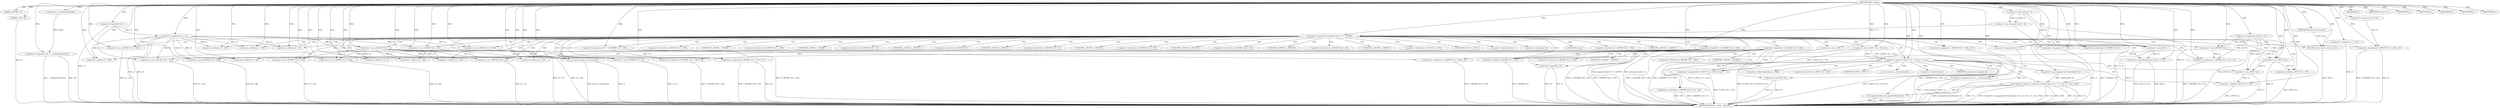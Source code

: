 digraph tftp_connect {  
"1000117" [label = "(METHOD,tftp_connect)" ]
"1000329" [label = "(METHOD_RETURN,__int64 __fastcall)" ]
"1000118" [label = "(PARAM,_QWORD *a1)" ]
"1000119" [label = "(PARAM,_BYTE *a2)" ]
"1000137" [label = "(<operator>.assignment,v18 = __readfsqword(0x28u))" ]
"1000139" [label = "(__readfsqword,__readfsqword(0x28u))" ]
"1000141" [label = "(<operator>.assignment,a1[167] = v3)" ]
"1000147" [label = "(<operator>.logicalNot,!v3)" ]
"1000149" [label = "(IDENTIFIER,L,)" ]
"1000150" [label = "(<operator>.assignment,v4 = v3)" ]
"1000154" [label = "(IDENTIFIER,v5,if ( v5 ))" ]
"1000156" [label = "(IDENTIFIER,L,)" ]
"1000158" [label = "(<operator>.greaterThan,(unsigned int)(v5 - 8) > 0xFFB0)" ]
"1000159" [label = "(<operator>.cast,(unsigned int)(v5 - 8))" ]
"1000161" [label = "(<operator>.subtraction,v5 - 8)" ]
"1000165" [label = "(RETURN,return result;,return result;)" ]
"1000166" [label = "(IDENTIFIER,result,return result;)" ]
"1000167" [label = "(<operator>.assignment,v7 = 512)" ]
"1000171" [label = "(<operator>.greaterEqualsThan,(int)v5 >= 512)" ]
"1000172" [label = "(<operator>.cast,(int)v5)" ]
"1000178" [label = "(<operator>.assignment,v6 = 512)" ]
"1000181" [label = "(<operator>.assignment,v7 = 512)" ]
"1000185" [label = "(<operator>.logicalNot,!*(_QWORD *)(v4 + 352))" ]
"1000187" [label = "(<operator>.cast,(_QWORD *)(v4 + 352))" ]
"1000189" [label = "(<operator>.addition,v4 + 352)" ]
"1000193" [label = "(<operator>.assignment,*(_QWORD *)(v4 + 352) = v8)" ]
"1000195" [label = "(<operator>.cast,(_QWORD *)(v4 + 352))" ]
"1000197" [label = "(<operator>.addition,v4 + 352)" ]
"1000202" [label = "(<operator>.logicalNot,!v8)" ]
"1000204" [label = "(IDENTIFIER,L,)" ]
"1000206" [label = "(<operator>.logicalNot,!*(_QWORD *)(v4 + 360))" ]
"1000208" [label = "(<operator>.cast,(_QWORD *)(v4 + 360))" ]
"1000210" [label = "(<operator>.addition,v4 + 360)" ]
"1000214" [label = "(<operator>.assignment,*(_QWORD *)(v4 + 360) = v9)" ]
"1000216" [label = "(<operator>.cast,(_QWORD *)(v4 + 360))" ]
"1000218" [label = "(<operator>.addition,v4 + 360)" ]
"1000223" [label = "(<operator>.logicalNot,!v9)" ]
"1000225" [label = "(IDENTIFIER,L,)" ]
"1000226" [label = "(<operator>.assignment,v10 = *((_DWORD *)a1 + 156))" ]
"1000229" [label = "(<operator>.addition,(_DWORD *)a1 + 156)" ]
"1000230" [label = "(<operator>.cast,(_DWORD *)a1)" ]
"1000234" [label = "(<operator>.assignment,*(_QWORD *)(v4 + 16) = a1)" ]
"1000236" [label = "(<operator>.cast,(_QWORD *)(v4 + 16))" ]
"1000238" [label = "(<operator>.addition,v4 + 16)" ]
"1000242" [label = "(<operator>.assignment,*(_DWORD *)v4 = 0)" ]
"1000244" [label = "(<operator>.cast,(_DWORD *)v4)" ]
"1000248" [label = "(<operator>.assignment,*(_DWORD *)(v4 + 8) = -100)" ]
"1000250" [label = "(<operator>.cast,(_DWORD *)(v4 + 8))" ]
"1000252" [label = "(<operator>.addition,v4 + 8)" ]
"1000255" [label = "(<operator>.minus,-100)" ]
"1000257" [label = "(<operator>.assignment,*(_DWORD *)(v4 + 340) = 512)" ]
"1000259" [label = "(<operator>.cast,(_DWORD *)(v4 + 340))" ]
"1000261" [label = "(<operator>.addition,v4 + 340)" ]
"1000265" [label = "(<operator>.assignment,*(_DWORD *)(v4 + 344) = v6)" ]
"1000267" [label = "(<operator>.cast,(_DWORD *)(v4 + 344))" ]
"1000269" [label = "(<operator>.addition,v4 + 344)" ]
"1000273" [label = "(<operator>.assignment,*(_DWORD *)(v4 + 24) = v10)" ]
"1000275" [label = "(<operator>.cast,(_DWORD *)(v4 + 24))" ]
"1000277" [label = "(<operator>.addition,v4 + 24)" ]
"1000281" [label = "(tftp_set_timeouts,tftp_set_timeouts(v4))" ]
"1000284" [label = "(<operator>.equals,(*((_BYTE *)a1 + 951) & 2) == 0)" ]
"1000285" [label = "(<operator>.and,*((_BYTE *)a1 + 951) & 2)" ]
"1000287" [label = "(<operator>.addition,(_BYTE *)a1 + 951)" ]
"1000288" [label = "(<operator>.cast,(_BYTE *)a1)" ]
"1000296" [label = "(<operator>.assignment,v12 = __errno_location())" ]
"1000299" [label = "(Curl_failf,Curl_failf(*a1, (unsigned int)\"bind() failed; %s\", v13, v14, v15, v16, v17[0]))" ]
"1000302" [label = "(<operator>.cast,(unsigned int)\"bind() failed; %s\")" ]
"1000312" [label = "(IDENTIFIER,L,)" ]
"1000313" [label = "(<operators>.assignmentOr,*((_BYTE *)a1 + 951) |= 2u)" ]
"1000315" [label = "(<operator>.addition,(_BYTE *)a1 + 951)" ]
"1000316" [label = "(<operator>.cast,(_BYTE *)a1)" ]
"1000321" [label = "(Curl_pgrsStartNow,Curl_pgrsStartNow(*a1))" ]
"1000324" [label = "(<operator>.assignment,*a2 = 1)" ]
"1000328" [label = "(IDENTIFIER,L,)" ]
"1000173" [label = "(UNKNOWN,int,int)" ]
"1000186" [label = "(<operator>.indirection,*(_QWORD *)(v4 + 352))" ]
"1000188" [label = "(UNKNOWN,_QWORD *,_QWORD *)" ]
"1000194" [label = "(<operator>.indirection,*(_QWORD *)(v4 + 352))" ]
"1000196" [label = "(UNKNOWN,_QWORD *,_QWORD *)" ]
"1000207" [label = "(<operator>.indirection,*(_QWORD *)(v4 + 360))" ]
"1000209" [label = "(UNKNOWN,_QWORD *,_QWORD *)" ]
"1000215" [label = "(<operator>.indirection,*(_QWORD *)(v4 + 360))" ]
"1000217" [label = "(UNKNOWN,_QWORD *,_QWORD *)" ]
"1000228" [label = "(<operator>.indirection,*((_DWORD *)a1 + 156))" ]
"1000231" [label = "(UNKNOWN,_DWORD *,_DWORD *)" ]
"1000235" [label = "(<operator>.indirection,*(_QWORD *)(v4 + 16))" ]
"1000237" [label = "(UNKNOWN,_QWORD *,_QWORD *)" ]
"1000243" [label = "(<operator>.indirection,*(_DWORD *)v4)" ]
"1000245" [label = "(UNKNOWN,_DWORD *,_DWORD *)" ]
"1000249" [label = "(<operator>.indirection,*(_DWORD *)(v4 + 8))" ]
"1000251" [label = "(UNKNOWN,_DWORD *,_DWORD *)" ]
"1000258" [label = "(<operator>.indirection,*(_DWORD *)(v4 + 340))" ]
"1000260" [label = "(UNKNOWN,_DWORD *,_DWORD *)" ]
"1000266" [label = "(<operator>.indirection,*(_DWORD *)(v4 + 344))" ]
"1000268" [label = "(UNKNOWN,_DWORD *,_DWORD *)" ]
"1000274" [label = "(<operator>.indirection,*(_DWORD *)(v4 + 24))" ]
"1000276" [label = "(UNKNOWN,_DWORD *,_DWORD *)" ]
"1000286" [label = "(<operator>.indirection,*((_BYTE *)a1 + 951))" ]
"1000289" [label = "(UNKNOWN,_BYTE *,_BYTE *)" ]
"1000298" [label = "(__errno_location,__errno_location())" ]
"1000300" [label = "(<operator>.indirection,*a1)" ]
"1000303" [label = "(UNKNOWN,unsigned int,unsigned int)" ]
"1000309" [label = "(<operator>.indirectIndexAccess,v17[0])" ]
"1000314" [label = "(<operator>.indirection,*((_BYTE *)a1 + 951))" ]
"1000317" [label = "(UNKNOWN,_BYTE *,_BYTE *)" ]
"1000322" [label = "(<operator>.indirection,*a1)" ]
"1000325" [label = "(<operator>.indirection,*a2)" ]
  "1000315" -> "1000329"  [ label = "DDG: (_BYTE *)a1"] 
  "1000137" -> "1000329"  [ label = "DDG: v18"] 
  "1000242" -> "1000329"  [ label = "DDG: *(_DWORD *)v4"] 
  "1000159" -> "1000329"  [ label = "DDG: v5 - 8"] 
  "1000216" -> "1000329"  [ label = "DDG: v4 + 360"] 
  "1000193" -> "1000329"  [ label = "DDG: *(_QWORD *)(v4 + 352)"] 
  "1000299" -> "1000329"  [ label = "DDG: v15"] 
  "1000321" -> "1000329"  [ label = "DDG: *a1"] 
  "1000202" -> "1000329"  [ label = "DDG: v8"] 
  "1000137" -> "1000329"  [ label = "DDG: __readfsqword(0x28u)"] 
  "1000223" -> "1000329"  [ label = "DDG: !v9"] 
  "1000324" -> "1000329"  [ label = "DDG: *a2"] 
  "1000187" -> "1000329"  [ label = "DDG: v4 + 352"] 
  "1000172" -> "1000329"  [ label = "DDG: v5"] 
  "1000321" -> "1000329"  [ label = "DDG: Curl_pgrsStartNow(*a1)"] 
  "1000267" -> "1000329"  [ label = "DDG: v4 + 344"] 
  "1000299" -> "1000329"  [ label = "DDG: v16"] 
  "1000257" -> "1000329"  [ label = "DDG: *(_DWORD *)(v4 + 340)"] 
  "1000141" -> "1000329"  [ label = "DDG: a1[167]"] 
  "1000229" -> "1000329"  [ label = "DDG: (_DWORD *)a1"] 
  "1000288" -> "1000329"  [ label = "DDG: a1"] 
  "1000150" -> "1000329"  [ label = "DDG: v3"] 
  "1000296" -> "1000329"  [ label = "DDG: __errno_location()"] 
  "1000265" -> "1000329"  [ label = "DDG: v6"] 
  "1000273" -> "1000329"  [ label = "DDG: *(_DWORD *)(v4 + 24)"] 
  "1000119" -> "1000329"  [ label = "DDG: a2"] 
  "1000265" -> "1000329"  [ label = "DDG: *(_DWORD *)(v4 + 344)"] 
  "1000299" -> "1000329"  [ label = "DDG: (unsigned int)\"bind() failed; %s\""] 
  "1000223" -> "1000329"  [ label = "DDG: v9"] 
  "1000181" -> "1000329"  [ label = "DDG: v7"] 
  "1000147" -> "1000329"  [ label = "DDG: !v3"] 
  "1000281" -> "1000329"  [ label = "DDG: v4"] 
  "1000158" -> "1000329"  [ label = "DDG: (unsigned int)(v5 - 8) > 0xFFB0"] 
  "1000214" -> "1000329"  [ label = "DDG: *(_QWORD *)(v4 + 360)"] 
  "1000275" -> "1000329"  [ label = "DDG: v4 + 24"] 
  "1000248" -> "1000329"  [ label = "DDG: -100"] 
  "1000185" -> "1000329"  [ label = "DDG: !*(_QWORD *)(v4 + 352)"] 
  "1000206" -> "1000329"  [ label = "DDG: *(_QWORD *)(v4 + 360)"] 
  "1000158" -> "1000329"  [ label = "DDG: (unsigned int)(v5 - 8)"] 
  "1000287" -> "1000329"  [ label = "DDG: (_BYTE *)a1"] 
  "1000313" -> "1000329"  [ label = "DDG: *((_BYTE *)a1 + 951)"] 
  "1000248" -> "1000329"  [ label = "DDG: *(_DWORD *)(v4 + 8)"] 
  "1000259" -> "1000329"  [ label = "DDG: v4 + 340"] 
  "1000250" -> "1000329"  [ label = "DDG: v4 + 8"] 
  "1000285" -> "1000329"  [ label = "DDG: *((_BYTE *)a1 + 951)"] 
  "1000171" -> "1000329"  [ label = "DDG: (int)v5 >= 512"] 
  "1000281" -> "1000329"  [ label = "DDG: tftp_set_timeouts(v4)"] 
  "1000273" -> "1000329"  [ label = "DDG: v10"] 
  "1000299" -> "1000329"  [ label = "DDG: v14"] 
  "1000206" -> "1000329"  [ label = "DDG: !*(_QWORD *)(v4 + 360)"] 
  "1000226" -> "1000329"  [ label = "DDG: *((_DWORD *)a1 + 156)"] 
  "1000299" -> "1000329"  [ label = "DDG: Curl_failf(*a1, (unsigned int)\"bind() failed; %s\", v13, v14, v15, v16, v17[0])"] 
  "1000299" -> "1000329"  [ label = "DDG: v13"] 
  "1000208" -> "1000329"  [ label = "DDG: v4 + 360"] 
  "1000284" -> "1000329"  [ label = "DDG: (*((_BYTE *)a1 + 951) & 2) == 0"] 
  "1000236" -> "1000329"  [ label = "DDG: v4 + 16"] 
  "1000299" -> "1000329"  [ label = "DDG: v17[0]"] 
  "1000316" -> "1000329"  [ label = "DDG: a1"] 
  "1000171" -> "1000329"  [ label = "DDG: (int)v5"] 
  "1000202" -> "1000329"  [ label = "DDG: !v8"] 
  "1000195" -> "1000329"  [ label = "DDG: v4 + 352"] 
  "1000296" -> "1000329"  [ label = "DDG: v12"] 
  "1000167" -> "1000329"  [ label = "DDG: v7"] 
  "1000161" -> "1000329"  [ label = "DDG: v5"] 
  "1000150" -> "1000329"  [ label = "DDG: v4"] 
  "1000185" -> "1000329"  [ label = "DDG: *(_QWORD *)(v4 + 352)"] 
  "1000234" -> "1000329"  [ label = "DDG: *(_QWORD *)(v4 + 16)"] 
  "1000284" -> "1000329"  [ label = "DDG: *((_BYTE *)a1 + 951) & 2"] 
  "1000165" -> "1000329"  [ label = "DDG: <RET>"] 
  "1000117" -> "1000118"  [ label = "DDG: "] 
  "1000117" -> "1000119"  [ label = "DDG: "] 
  "1000139" -> "1000137"  [ label = "DDG: 0x28u"] 
  "1000117" -> "1000137"  [ label = "DDG: "] 
  "1000117" -> "1000139"  [ label = "DDG: "] 
  "1000117" -> "1000141"  [ label = "DDG: "] 
  "1000117" -> "1000147"  [ label = "DDG: "] 
  "1000117" -> "1000149"  [ label = "DDG: "] 
  "1000147" -> "1000150"  [ label = "DDG: v3"] 
  "1000117" -> "1000150"  [ label = "DDG: "] 
  "1000117" -> "1000154"  [ label = "DDG: "] 
  "1000117" -> "1000156"  [ label = "DDG: "] 
  "1000159" -> "1000158"  [ label = "DDG: v5 - 8"] 
  "1000161" -> "1000159"  [ label = "DDG: v5"] 
  "1000161" -> "1000159"  [ label = "DDG: 8"] 
  "1000117" -> "1000161"  [ label = "DDG: "] 
  "1000117" -> "1000158"  [ label = "DDG: "] 
  "1000166" -> "1000165"  [ label = "DDG: result"] 
  "1000117" -> "1000165"  [ label = "DDG: "] 
  "1000117" -> "1000166"  [ label = "DDG: "] 
  "1000117" -> "1000167"  [ label = "DDG: "] 
  "1000172" -> "1000171"  [ label = "DDG: v5"] 
  "1000161" -> "1000172"  [ label = "DDG: v5"] 
  "1000117" -> "1000172"  [ label = "DDG: "] 
  "1000117" -> "1000171"  [ label = "DDG: "] 
  "1000117" -> "1000178"  [ label = "DDG: "] 
  "1000117" -> "1000181"  [ label = "DDG: "] 
  "1000150" -> "1000187"  [ label = "DDG: v4"] 
  "1000117" -> "1000187"  [ label = "DDG: "] 
  "1000150" -> "1000189"  [ label = "DDG: v4"] 
  "1000117" -> "1000189"  [ label = "DDG: "] 
  "1000117" -> "1000193"  [ label = "DDG: "] 
  "1000117" -> "1000195"  [ label = "DDG: "] 
  "1000150" -> "1000195"  [ label = "DDG: v4"] 
  "1000117" -> "1000197"  [ label = "DDG: "] 
  "1000150" -> "1000197"  [ label = "DDG: v4"] 
  "1000117" -> "1000202"  [ label = "DDG: "] 
  "1000117" -> "1000204"  [ label = "DDG: "] 
  "1000117" -> "1000208"  [ label = "DDG: "] 
  "1000150" -> "1000208"  [ label = "DDG: v4"] 
  "1000117" -> "1000210"  [ label = "DDG: "] 
  "1000150" -> "1000210"  [ label = "DDG: v4"] 
  "1000117" -> "1000214"  [ label = "DDG: "] 
  "1000117" -> "1000216"  [ label = "DDG: "] 
  "1000150" -> "1000216"  [ label = "DDG: v4"] 
  "1000117" -> "1000218"  [ label = "DDG: "] 
  "1000150" -> "1000218"  [ label = "DDG: v4"] 
  "1000117" -> "1000223"  [ label = "DDG: "] 
  "1000117" -> "1000225"  [ label = "DDG: "] 
  "1000117" -> "1000226"  [ label = "DDG: "] 
  "1000230" -> "1000229"  [ label = "DDG: a1"] 
  "1000141" -> "1000230"  [ label = "DDG: a1[167]"] 
  "1000117" -> "1000230"  [ label = "DDG: "] 
  "1000117" -> "1000229"  [ label = "DDG: "] 
  "1000141" -> "1000234"  [ label = "DDG: a1[167]"] 
  "1000230" -> "1000234"  [ label = "DDG: a1"] 
  "1000117" -> "1000234"  [ label = "DDG: "] 
  "1000117" -> "1000236"  [ label = "DDG: "] 
  "1000150" -> "1000236"  [ label = "DDG: v4"] 
  "1000117" -> "1000238"  [ label = "DDG: "] 
  "1000150" -> "1000238"  [ label = "DDG: v4"] 
  "1000117" -> "1000242"  [ label = "DDG: "] 
  "1000117" -> "1000244"  [ label = "DDG: "] 
  "1000150" -> "1000244"  [ label = "DDG: v4"] 
  "1000255" -> "1000248"  [ label = "DDG: 100"] 
  "1000244" -> "1000250"  [ label = "DDG: v4"] 
  "1000117" -> "1000250"  [ label = "DDG: "] 
  "1000244" -> "1000252"  [ label = "DDG: v4"] 
  "1000117" -> "1000252"  [ label = "DDG: "] 
  "1000117" -> "1000255"  [ label = "DDG: "] 
  "1000117" -> "1000257"  [ label = "DDG: "] 
  "1000117" -> "1000259"  [ label = "DDG: "] 
  "1000244" -> "1000259"  [ label = "DDG: v4"] 
  "1000117" -> "1000261"  [ label = "DDG: "] 
  "1000244" -> "1000261"  [ label = "DDG: v4"] 
  "1000178" -> "1000265"  [ label = "DDG: v6"] 
  "1000117" -> "1000265"  [ label = "DDG: "] 
  "1000117" -> "1000267"  [ label = "DDG: "] 
  "1000244" -> "1000267"  [ label = "DDG: v4"] 
  "1000117" -> "1000269"  [ label = "DDG: "] 
  "1000244" -> "1000269"  [ label = "DDG: v4"] 
  "1000226" -> "1000273"  [ label = "DDG: v10"] 
  "1000117" -> "1000273"  [ label = "DDG: "] 
  "1000117" -> "1000275"  [ label = "DDG: "] 
  "1000244" -> "1000275"  [ label = "DDG: v4"] 
  "1000117" -> "1000277"  [ label = "DDG: "] 
  "1000244" -> "1000277"  [ label = "DDG: v4"] 
  "1000117" -> "1000281"  [ label = "DDG: "] 
  "1000244" -> "1000281"  [ label = "DDG: v4"] 
  "1000285" -> "1000284"  [ label = "DDG: *((_BYTE *)a1 + 951)"] 
  "1000285" -> "1000284"  [ label = "DDG: 2"] 
  "1000288" -> "1000287"  [ label = "DDG: a1"] 
  "1000141" -> "1000288"  [ label = "DDG: a1[167]"] 
  "1000117" -> "1000288"  [ label = "DDG: "] 
  "1000230" -> "1000288"  [ label = "DDG: a1"] 
  "1000117" -> "1000287"  [ label = "DDG: "] 
  "1000117" -> "1000285"  [ label = "DDG: "] 
  "1000117" -> "1000284"  [ label = "DDG: "] 
  "1000117" -> "1000296"  [ label = "DDG: "] 
  "1000302" -> "1000299"  [ label = "DDG: \"bind() failed; %s\""] 
  "1000117" -> "1000302"  [ label = "DDG: "] 
  "1000117" -> "1000299"  [ label = "DDG: "] 
  "1000117" -> "1000312"  [ label = "DDG: "] 
  "1000117" -> "1000313"  [ label = "DDG: "] 
  "1000285" -> "1000313"  [ label = "DDG: *((_BYTE *)a1 + 951)"] 
  "1000316" -> "1000315"  [ label = "DDG: a1"] 
  "1000141" -> "1000316"  [ label = "DDG: a1[167]"] 
  "1000288" -> "1000316"  [ label = "DDG: a1"] 
  "1000117" -> "1000316"  [ label = "DDG: "] 
  "1000117" -> "1000315"  [ label = "DDG: "] 
  "1000299" -> "1000321"  [ label = "DDG: *a1"] 
  "1000117" -> "1000324"  [ label = "DDG: "] 
  "1000117" -> "1000328"  [ label = "DDG: "] 
  "1000158" -> "1000173"  [ label = "CDG: "] 
  "1000158" -> "1000172"  [ label = "CDG: "] 
  "1000158" -> "1000171"  [ label = "CDG: "] 
  "1000158" -> "1000167"  [ label = "CDG: "] 
  "1000158" -> "1000165"  [ label = "CDG: "] 
  "1000158" -> "1000189"  [ label = "CDG: "] 
  "1000158" -> "1000188"  [ label = "CDG: "] 
  "1000158" -> "1000187"  [ label = "CDG: "] 
  "1000158" -> "1000186"  [ label = "CDG: "] 
  "1000158" -> "1000185"  [ label = "CDG: "] 
  "1000158" -> "1000208"  [ label = "CDG: "] 
  "1000158" -> "1000207"  [ label = "CDG: "] 
  "1000158" -> "1000206"  [ label = "CDG: "] 
  "1000158" -> "1000210"  [ label = "CDG: "] 
  "1000158" -> "1000209"  [ label = "CDG: "] 
  "1000158" -> "1000238"  [ label = "CDG: "] 
  "1000158" -> "1000237"  [ label = "CDG: "] 
  "1000158" -> "1000236"  [ label = "CDG: "] 
  "1000158" -> "1000235"  [ label = "CDG: "] 
  "1000158" -> "1000234"  [ label = "CDG: "] 
  "1000158" -> "1000231"  [ label = "CDG: "] 
  "1000158" -> "1000230"  [ label = "CDG: "] 
  "1000158" -> "1000229"  [ label = "CDG: "] 
  "1000158" -> "1000228"  [ label = "CDG: "] 
  "1000158" -> "1000226"  [ label = "CDG: "] 
  "1000158" -> "1000255"  [ label = "CDG: "] 
  "1000158" -> "1000252"  [ label = "CDG: "] 
  "1000158" -> "1000251"  [ label = "CDG: "] 
  "1000158" -> "1000250"  [ label = "CDG: "] 
  "1000158" -> "1000249"  [ label = "CDG: "] 
  "1000158" -> "1000248"  [ label = "CDG: "] 
  "1000158" -> "1000245"  [ label = "CDG: "] 
  "1000158" -> "1000244"  [ label = "CDG: "] 
  "1000158" -> "1000243"  [ label = "CDG: "] 
  "1000158" -> "1000242"  [ label = "CDG: "] 
  "1000158" -> "1000269"  [ label = "CDG: "] 
  "1000158" -> "1000268"  [ label = "CDG: "] 
  "1000158" -> "1000267"  [ label = "CDG: "] 
  "1000158" -> "1000266"  [ label = "CDG: "] 
  "1000158" -> "1000265"  [ label = "CDG: "] 
  "1000158" -> "1000261"  [ label = "CDG: "] 
  "1000158" -> "1000260"  [ label = "CDG: "] 
  "1000158" -> "1000259"  [ label = "CDG: "] 
  "1000158" -> "1000258"  [ label = "CDG: "] 
  "1000158" -> "1000257"  [ label = "CDG: "] 
  "1000158" -> "1000288"  [ label = "CDG: "] 
  "1000158" -> "1000287"  [ label = "CDG: "] 
  "1000158" -> "1000286"  [ label = "CDG: "] 
  "1000158" -> "1000285"  [ label = "CDG: "] 
  "1000158" -> "1000284"  [ label = "CDG: "] 
  "1000158" -> "1000281"  [ label = "CDG: "] 
  "1000158" -> "1000277"  [ label = "CDG: "] 
  "1000158" -> "1000276"  [ label = "CDG: "] 
  "1000158" -> "1000275"  [ label = "CDG: "] 
  "1000158" -> "1000274"  [ label = "CDG: "] 
  "1000158" -> "1000273"  [ label = "CDG: "] 
  "1000158" -> "1000289"  [ label = "CDG: "] 
  "1000158" -> "1000325"  [ label = "CDG: "] 
  "1000158" -> "1000324"  [ label = "CDG: "] 
  "1000158" -> "1000322"  [ label = "CDG: "] 
  "1000158" -> "1000321"  [ label = "CDG: "] 
  "1000185" -> "1000202"  [ label = "CDG: "] 
  "1000185" -> "1000197"  [ label = "CDG: "] 
  "1000185" -> "1000196"  [ label = "CDG: "] 
  "1000185" -> "1000195"  [ label = "CDG: "] 
  "1000185" -> "1000194"  [ label = "CDG: "] 
  "1000185" -> "1000193"  [ label = "CDG: "] 
  "1000206" -> "1000223"  [ label = "CDG: "] 
  "1000206" -> "1000218"  [ label = "CDG: "] 
  "1000206" -> "1000217"  [ label = "CDG: "] 
  "1000206" -> "1000216"  [ label = "CDG: "] 
  "1000206" -> "1000215"  [ label = "CDG: "] 
  "1000206" -> "1000214"  [ label = "CDG: "] 
  "1000284" -> "1000303"  [ label = "CDG: "] 
  "1000284" -> "1000302"  [ label = "CDG: "] 
  "1000284" -> "1000300"  [ label = "CDG: "] 
  "1000284" -> "1000299"  [ label = "CDG: "] 
  "1000284" -> "1000298"  [ label = "CDG: "] 
  "1000284" -> "1000296"  [ label = "CDG: "] 
  "1000284" -> "1000317"  [ label = "CDG: "] 
  "1000284" -> "1000316"  [ label = "CDG: "] 
  "1000284" -> "1000315"  [ label = "CDG: "] 
  "1000284" -> "1000314"  [ label = "CDG: "] 
  "1000284" -> "1000313"  [ label = "CDG: "] 
  "1000284" -> "1000309"  [ label = "CDG: "] 
}
